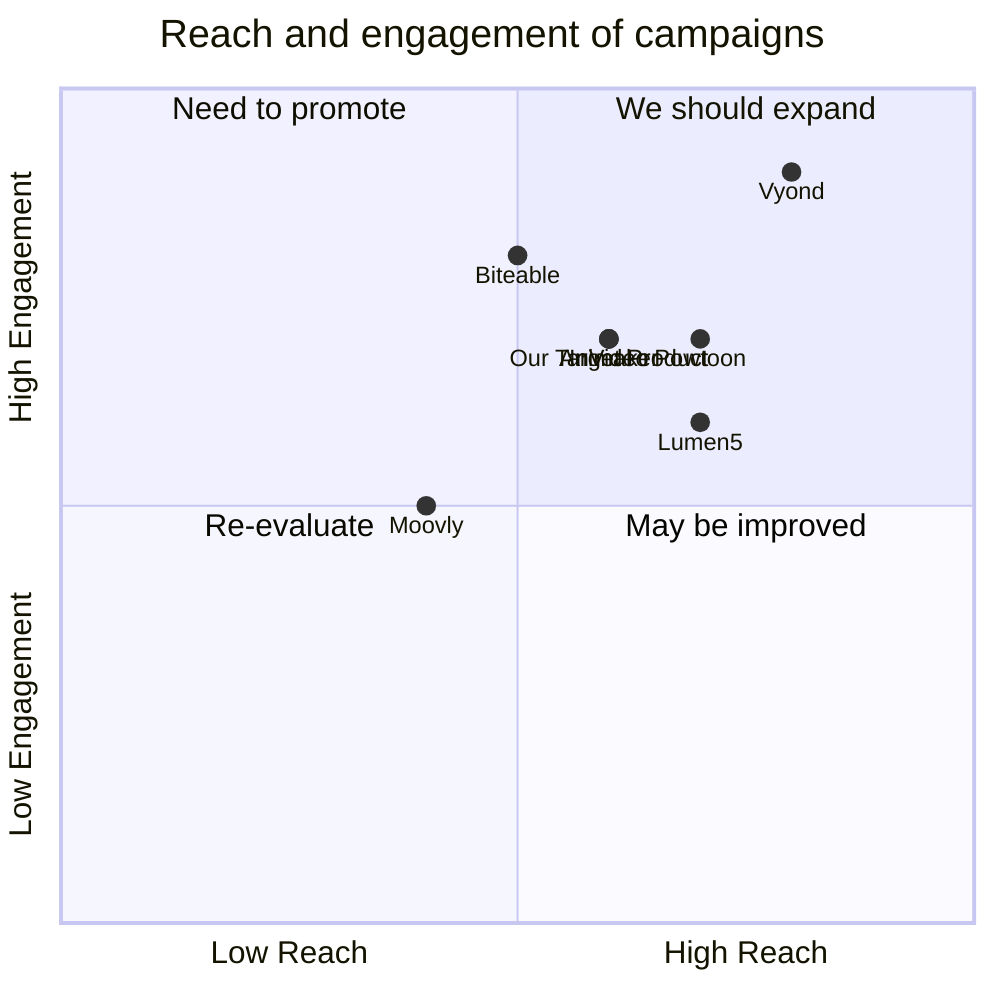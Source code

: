 quadrantChart
    title Reach and engagement of campaigns
    x-axis Low Reach --> High Reach
    y-axis Low Engagement --> High Engagement
    quadrant-1 We should expand
    quadrant-2 Need to promote
    quadrant-3 Re-evaluate
    quadrant-4 May be improved
    "Animaker": [0.6, 0.7]
    "Vyond": [0.8, 0.9]
    "Lumen5": [0.7, 0.6]
    "Biteable": [0.5, 0.8]
    "InVideo": [0.6, 0.7]
    "Moovly": [0.4, 0.5]
    "Powtoon": [0.7, 0.7]
    "Our Target Product": [0.6, 0.7]